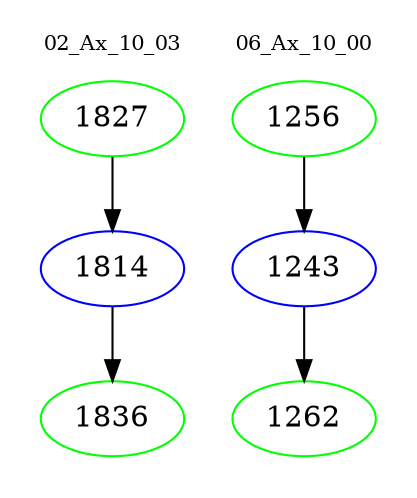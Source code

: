 digraph{
subgraph cluster_0 {
color = white
label = "02_Ax_10_03";
fontsize=10;
T0_1827 [label="1827", color="green"]
T0_1827 -> T0_1814 [color="black"]
T0_1814 [label="1814", color="blue"]
T0_1814 -> T0_1836 [color="black"]
T0_1836 [label="1836", color="green"]
}
subgraph cluster_1 {
color = white
label = "06_Ax_10_00";
fontsize=10;
T1_1256 [label="1256", color="green"]
T1_1256 -> T1_1243 [color="black"]
T1_1243 [label="1243", color="blue"]
T1_1243 -> T1_1262 [color="black"]
T1_1262 [label="1262", color="green"]
}
}
